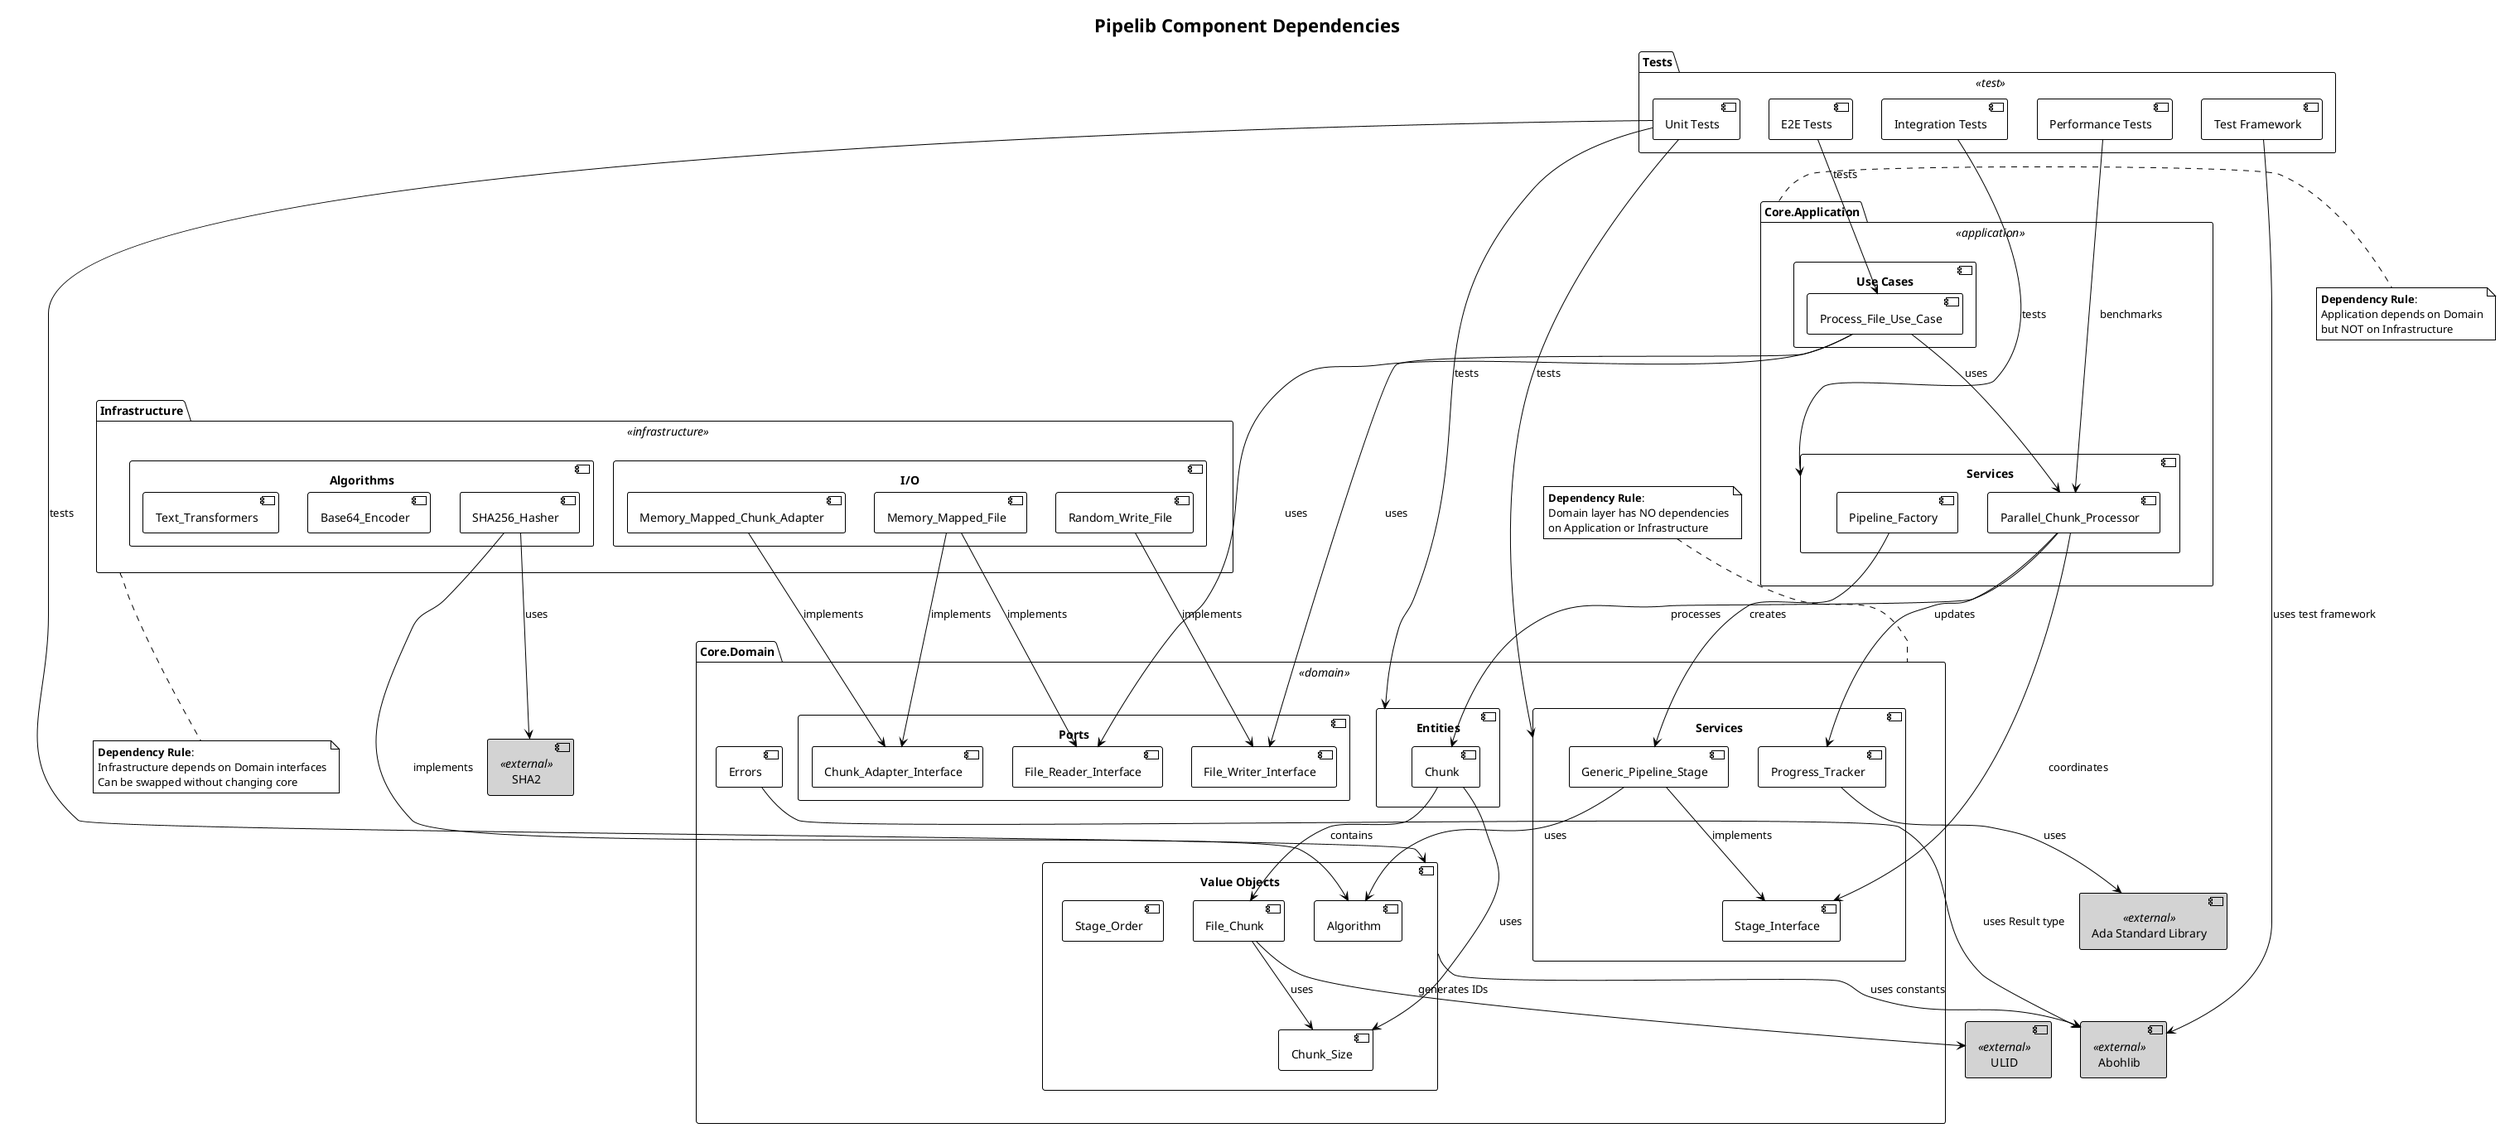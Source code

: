 @startuml pipelib_component_dependencies
!theme plain
title Pipelib Component Dependencies

skinparam component {
  BackgroundColor<<external>> LightGray
  BackgroundColor<<domain>> LightBlue
  BackgroundColor<<application>> LightGreen
  BackgroundColor<<infrastructure>> LightYellow
  BackgroundColor<<test>> Pink
}

' External Dependencies
component "Ada Standard Library" <<external>> as AdaStd
component "Abohlib" <<external>> as Abohlib
component "SHA2" <<external>> as SHA2
component "ULID" <<external>> as ULID

' Domain Layer Components
package "Core.Domain" <<domain>> {
  component "Entities" as Entities {
    component "Chunk" as ChunkEntity
  }

  component "Value Objects" as ValueObjects {
    component "File_Chunk" as FileChunkVO
    component "Chunk_Size" as ChunkSizeVO
    component "Algorithm" as AlgorithmVO
    component "Stage_Order" as StageOrderVO
  }

  component "Services" as DomainServices {
    component "Progress_Tracker" as ProgressTracker
    component "Stage_Interface" as StageInterface
    component "Generic_Pipeline_Stage" as GenericStage
  }

  component "Ports" as Ports {
    component "File_Reader_Interface" as ReaderPort
    component "File_Writer_Interface" as WriterPort
    component "Chunk_Adapter_Interface" as ChunkAdapterPort
  }

  component "Errors" as DomainErrors
}

' Application Layer Components
package "Core.Application" <<application>> {
  component "Services" as AppServices {
    component "Parallel_Chunk_Processor" as ParallelProcessor
    component "Pipeline_Factory" as PipelineFactory
  }

  component "Use Cases" as UseCases {
    component "Process_File_Use_Case" as ProcessFileUC
  }
}

' Infrastructure Layer Components
package "Infrastructure" <<infrastructure>> {
  component "I/O" as IO {
    component "Memory_Mapped_File" as MMFile
    component "Random_Write_File" as RWFile
    component "Memory_Mapped_Chunk_Adapter" as MMChunkAdapter
  }

  component "Algorithms" as AlgoImpls {
    component "SHA256_Hasher" as SHA256Hasher
    component "Base64_Encoder" as Base64Enc
    component "Text_Transformers" as TextTrans
  }
}

' Test Components
package "Tests" <<test>> {
  component "Unit Tests" as UnitTests
  component "Integration Tests" as IntegTests
  component "E2E Tests" as E2ETests
  component "Performance Tests" as PerfTests
  component "Test Framework" as TestFramework
}

' Domain Layer Dependencies
ChunkEntity --> ChunkSizeVO : uses
ChunkEntity --> FileChunkVO : contains
FileChunkVO --> ChunkSizeVO : uses
GenericStage --> AlgorithmVO : uses
GenericStage --> StageInterface : implements
ProgressTracker --> AdaStd : uses

' Application Layer Dependencies
ParallelProcessor --> ChunkEntity : processes
ParallelProcessor --> StageInterface : coordinates
ParallelProcessor --> ProgressTracker : updates
PipelineFactory --> GenericStage : creates
ProcessFileUC --> ParallelProcessor : uses
ProcessFileUC --> ReaderPort : uses
ProcessFileUC --> WriterPort : uses

' Infrastructure Layer Dependencies
MMFile --> ReaderPort : implements
MMFile --> ChunkAdapterPort : implements
RWFile --> WriterPort : implements
MMChunkAdapter --> ChunkAdapterPort : implements
SHA256Hasher --> SHA2 : uses
SHA256Hasher --> AlgorithmVO : implements

' External Dependencies
ValueObjects --> Abohlib : uses constants
DomainErrors --> Abohlib : uses Result type
FileChunkVO --> ULID : generates IDs
TestFramework --> Abohlib : uses test framework

' Test Dependencies
UnitTests --> Entities : tests
UnitTests --> ValueObjects : tests
UnitTests --> DomainServices : tests
IntegTests --> AppServices : tests
E2ETests --> ProcessFileUC : tests
PerfTests --> ParallelProcessor : benchmarks

' Dependency Rules
note top of "Core.Domain"
  **Dependency Rule**:
  Domain layer has NO dependencies
  on Application or Infrastructure
end note

note right of "Core.Application"
  **Dependency Rule**:
  Application depends on Domain
  but NOT on Infrastructure
end note

note bottom of "Infrastructure"
  **Dependency Rule**:
  Infrastructure depends on Domain interfaces
  Can be swapped without changing core
end note

@enduml
